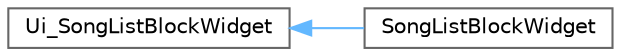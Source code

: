 digraph "类继承关系图"
{
 // LATEX_PDF_SIZE
  bgcolor="transparent";
  edge [fontname=Helvetica,fontsize=10,labelfontname=Helvetica,labelfontsize=10];
  node [fontname=Helvetica,fontsize=10,shape=box,height=0.2,width=0.4];
  rankdir="LR";
  Node0 [id="Node000000",label="Ui_SongListBlockWidget",height=0.2,width=0.4,color="grey40", fillcolor="white", style="filled",URL="$class_ui___song_list_block_widget.html",tooltip=" "];
  Node0 -> Node1 [id="edge522_Node000000_Node000001",dir="back",color="steelblue1",style="solid",tooltip=" "];
  Node1 [id="Node000001",label="SongListBlockWidget",height=0.2,width=0.4,color="grey40", fillcolor="white", style="filled",URL="$class_ui_1_1_song_list_block_widget.html",tooltip=" "];
}
